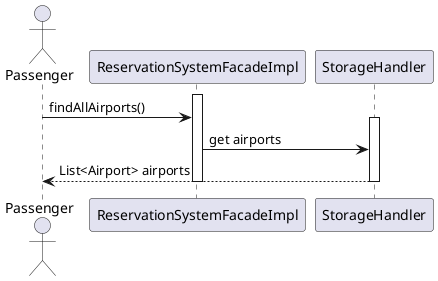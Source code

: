 @startuml
Actor Passenger

activate ReservationSystemFacadeImpl
Passenger -> ReservationSystemFacadeImpl: findAllAirports()

activate StorageHandler
ReservationSystemFacadeImpl -> StorageHandler: get airports
StorageHandler --> Passenger: List<Airport> airports
deactivate StorageHandler
deactivate ReservationSystemFacadeImpl
@enduml